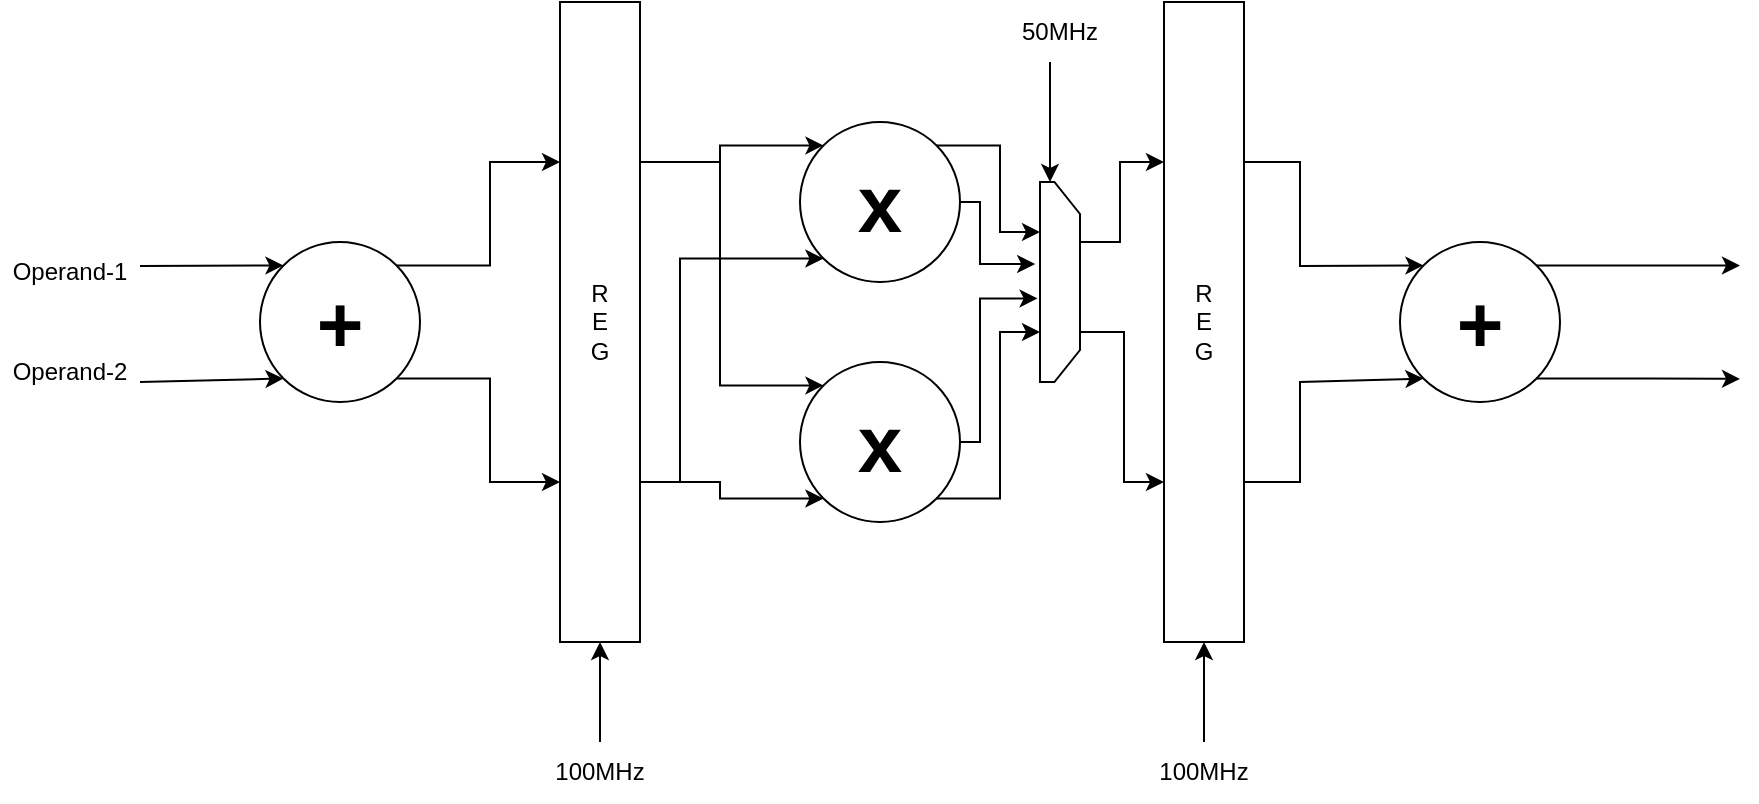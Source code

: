 <mxfile version="22.1.21" type="device">
  <diagram name="Page-1" id="ENiuN99lrxfhTGoukKS1">
    <mxGraphModel dx="637" dy="376" grid="1" gridSize="10" guides="1" tooltips="1" connect="1" arrows="1" fold="1" page="1" pageScale="1" pageWidth="1169" pageHeight="827" math="0" shadow="0">
      <root>
        <mxCell id="0" />
        <mxCell id="1" parent="0" />
        <mxCell id="byj2R7371oZGW_TDF4cE-24" style="edgeStyle=orthogonalEdgeStyle;rounded=0;orthogonalLoop=1;jettySize=auto;html=1;exitX=1;exitY=0.25;exitDx=0;exitDy=0;entryX=0;entryY=0;entryDx=0;entryDy=0;" parent="1" source="byj2R7371oZGW_TDF4cE-1" target="byj2R7371oZGW_TDF4cE-13" edge="1">
          <mxGeometry relative="1" as="geometry" />
        </mxCell>
        <mxCell id="byj2R7371oZGW_TDF4cE-25" style="edgeStyle=orthogonalEdgeStyle;rounded=0;orthogonalLoop=1;jettySize=auto;html=1;exitX=1;exitY=0.25;exitDx=0;exitDy=0;entryX=0;entryY=0;entryDx=0;entryDy=0;" parent="1" source="byj2R7371oZGW_TDF4cE-1" target="byj2R7371oZGW_TDF4cE-23" edge="1">
          <mxGeometry relative="1" as="geometry" />
        </mxCell>
        <mxCell id="byj2R7371oZGW_TDF4cE-26" style="edgeStyle=orthogonalEdgeStyle;rounded=0;orthogonalLoop=1;jettySize=auto;html=1;exitX=1;exitY=0.75;exitDx=0;exitDy=0;entryX=0;entryY=1;entryDx=0;entryDy=0;" parent="1" source="byj2R7371oZGW_TDF4cE-1" target="byj2R7371oZGW_TDF4cE-23" edge="1">
          <mxGeometry relative="1" as="geometry" />
        </mxCell>
        <mxCell id="byj2R7371oZGW_TDF4cE-27" style="edgeStyle=orthogonalEdgeStyle;rounded=0;orthogonalLoop=1;jettySize=auto;html=1;exitX=1;exitY=0.75;exitDx=0;exitDy=0;entryX=0;entryY=1;entryDx=0;entryDy=0;" parent="1" source="byj2R7371oZGW_TDF4cE-1" target="byj2R7371oZGW_TDF4cE-13" edge="1">
          <mxGeometry relative="1" as="geometry">
            <Array as="points">
              <mxPoint x="480" y="440" />
              <mxPoint x="480" y="328" />
            </Array>
          </mxGeometry>
        </mxCell>
        <mxCell id="byj2R7371oZGW_TDF4cE-1" value="R&lt;br&gt;E&lt;br&gt;G" style="rounded=0;whiteSpace=wrap;html=1;" parent="1" vertex="1">
          <mxGeometry x="420" y="200" width="40" height="320" as="geometry" />
        </mxCell>
        <mxCell id="byj2R7371oZGW_TDF4cE-3" style="edgeStyle=orthogonalEdgeStyle;rounded=0;orthogonalLoop=1;jettySize=auto;html=1;exitX=1;exitY=0;exitDx=0;exitDy=0;entryX=0;entryY=0.25;entryDx=0;entryDy=0;" parent="1" source="byj2R7371oZGW_TDF4cE-9" target="byj2R7371oZGW_TDF4cE-1" edge="1">
          <mxGeometry relative="1" as="geometry">
            <mxPoint x="349.6" y="320" as="sourcePoint" />
          </mxGeometry>
        </mxCell>
        <mxCell id="byj2R7371oZGW_TDF4cE-4" style="edgeStyle=orthogonalEdgeStyle;rounded=0;orthogonalLoop=1;jettySize=auto;html=1;exitX=1;exitY=1;exitDx=0;exitDy=0;entryX=0;entryY=0.75;entryDx=0;entryDy=0;" parent="1" source="byj2R7371oZGW_TDF4cE-9" target="byj2R7371oZGW_TDF4cE-1" edge="1">
          <mxGeometry relative="1" as="geometry">
            <mxPoint x="363.2" y="392" as="sourcePoint" />
          </mxGeometry>
        </mxCell>
        <mxCell id="byj2R7371oZGW_TDF4cE-5" value="" style="endArrow=classic;html=1;rounded=0;entryX=0;entryY=0;entryDx=0;entryDy=0;" parent="1" target="byj2R7371oZGW_TDF4cE-9" edge="1">
          <mxGeometry width="50" height="50" relative="1" as="geometry">
            <mxPoint x="210" y="332" as="sourcePoint" />
            <mxPoint x="261.9" y="340" as="targetPoint" />
          </mxGeometry>
        </mxCell>
        <mxCell id="byj2R7371oZGW_TDF4cE-6" value="" style="endArrow=classic;html=1;rounded=0;entryX=0;entryY=1;entryDx=0;entryDy=0;" parent="1" target="byj2R7371oZGW_TDF4cE-9" edge="1">
          <mxGeometry width="50" height="50" relative="1" as="geometry">
            <mxPoint x="210" y="390" as="sourcePoint" />
            <mxPoint x="282.1" y="405.0" as="targetPoint" />
          </mxGeometry>
        </mxCell>
        <mxCell id="byj2R7371oZGW_TDF4cE-7" value="Operand-1" style="text;html=1;strokeColor=none;fillColor=none;align=center;verticalAlign=middle;whiteSpace=wrap;rounded=0;" parent="1" vertex="1">
          <mxGeometry x="140" y="320" width="70" height="30" as="geometry" />
        </mxCell>
        <mxCell id="byj2R7371oZGW_TDF4cE-8" value="Operand-2" style="text;html=1;strokeColor=none;fillColor=none;align=center;verticalAlign=middle;whiteSpace=wrap;rounded=0;" parent="1" vertex="1">
          <mxGeometry x="140" y="370" width="70" height="30" as="geometry" />
        </mxCell>
        <mxCell id="byj2R7371oZGW_TDF4cE-9" value="&lt;font size=&quot;1&quot; style=&quot;&quot;&gt;&lt;b style=&quot;font-size: 40px;&quot;&gt;+&lt;/b&gt;&lt;/font&gt;" style="ellipse;whiteSpace=wrap;html=1;" parent="1" vertex="1">
          <mxGeometry x="270" y="320" width="80" height="80" as="geometry" />
        </mxCell>
        <mxCell id="byj2R7371oZGW_TDF4cE-10" value="" style="endArrow=classic;html=1;rounded=0;entryX=0.5;entryY=1;entryDx=0;entryDy=0;" parent="1" target="byj2R7371oZGW_TDF4cE-1" edge="1">
          <mxGeometry width="50" height="50" relative="1" as="geometry">
            <mxPoint x="440" y="570" as="sourcePoint" />
            <mxPoint x="440" y="530" as="targetPoint" />
          </mxGeometry>
        </mxCell>
        <mxCell id="byj2R7371oZGW_TDF4cE-48" style="edgeStyle=orthogonalEdgeStyle;rounded=0;orthogonalLoop=1;jettySize=auto;html=1;exitX=1;exitY=0;exitDx=0;exitDy=0;entryX=0.25;entryY=1;entryDx=0;entryDy=0;" parent="1" source="byj2R7371oZGW_TDF4cE-13" target="byj2R7371oZGW_TDF4cE-47" edge="1">
          <mxGeometry relative="1" as="geometry" />
        </mxCell>
        <mxCell id="byj2R7371oZGW_TDF4cE-13" value="&lt;font size=&quot;1&quot; style=&quot;&quot;&gt;&lt;b style=&quot;font-size: 40px;&quot;&gt;x&lt;/b&gt;&lt;/font&gt;" style="ellipse;whiteSpace=wrap;html=1;" parent="1" vertex="1">
          <mxGeometry x="540" y="260" width="80" height="80" as="geometry" />
        </mxCell>
        <mxCell id="byj2R7371oZGW_TDF4cE-14" value="R&lt;br&gt;E&lt;br&gt;G" style="rounded=0;whiteSpace=wrap;html=1;" parent="1" vertex="1">
          <mxGeometry x="722" y="200" width="40" height="320" as="geometry" />
        </mxCell>
        <mxCell id="byj2R7371oZGW_TDF4cE-17" value="100MHz" style="text;html=1;strokeColor=none;fillColor=none;align=center;verticalAlign=middle;whiteSpace=wrap;rounded=0;" parent="1" vertex="1">
          <mxGeometry x="410" y="570" width="60" height="30" as="geometry" />
        </mxCell>
        <mxCell id="byj2R7371oZGW_TDF4cE-20" value="" style="endArrow=classic;html=1;rounded=0;entryX=0.5;entryY=1;entryDx=0;entryDy=0;" parent="1" edge="1">
          <mxGeometry width="50" height="50" relative="1" as="geometry">
            <mxPoint x="742" y="570" as="sourcePoint" />
            <mxPoint x="742" y="520" as="targetPoint" />
          </mxGeometry>
        </mxCell>
        <mxCell id="byj2R7371oZGW_TDF4cE-21" value="100MHz" style="text;html=1;strokeColor=none;fillColor=none;align=center;verticalAlign=middle;whiteSpace=wrap;rounded=0;" parent="1" vertex="1">
          <mxGeometry x="712" y="570" width="60" height="30" as="geometry" />
        </mxCell>
        <mxCell id="byj2R7371oZGW_TDF4cE-50" style="edgeStyle=orthogonalEdgeStyle;rounded=0;orthogonalLoop=1;jettySize=auto;html=1;exitX=1;exitY=1;exitDx=0;exitDy=0;entryX=0.75;entryY=1;entryDx=0;entryDy=0;" parent="1" source="byj2R7371oZGW_TDF4cE-23" target="byj2R7371oZGW_TDF4cE-47" edge="1">
          <mxGeometry relative="1" as="geometry" />
        </mxCell>
        <mxCell id="byj2R7371oZGW_TDF4cE-23" value="&lt;font size=&quot;1&quot; style=&quot;&quot;&gt;&lt;b style=&quot;font-size: 40px;&quot;&gt;x&lt;/b&gt;&lt;/font&gt;" style="ellipse;whiteSpace=wrap;html=1;" parent="1" vertex="1">
          <mxGeometry x="540" y="380" width="80" height="80" as="geometry" />
        </mxCell>
        <mxCell id="byj2R7371oZGW_TDF4cE-35" style="edgeStyle=orthogonalEdgeStyle;rounded=0;orthogonalLoop=1;jettySize=auto;html=1;exitX=0.25;exitY=0;exitDx=0;exitDy=0;entryX=0;entryY=0.25;entryDx=0;entryDy=0;" parent="1" source="byj2R7371oZGW_TDF4cE-47" target="byj2R7371oZGW_TDF4cE-14" edge="1">
          <mxGeometry relative="1" as="geometry">
            <mxPoint x="686.4" y="322.5" as="sourcePoint" />
            <Array as="points">
              <mxPoint x="680" y="320" />
              <mxPoint x="700" y="320" />
              <mxPoint x="700" y="280" />
            </Array>
          </mxGeometry>
        </mxCell>
        <mxCell id="byj2R7371oZGW_TDF4cE-36" style="edgeStyle=orthogonalEdgeStyle;rounded=0;orthogonalLoop=1;jettySize=auto;html=1;exitX=0.75;exitY=0;exitDx=0;exitDy=0;entryX=0;entryY=0.75;entryDx=0;entryDy=0;" parent="1" source="byj2R7371oZGW_TDF4cE-47" target="byj2R7371oZGW_TDF4cE-14" edge="1">
          <mxGeometry relative="1" as="geometry">
            <mxPoint x="688.8" y="363" as="sourcePoint" />
            <Array as="points">
              <mxPoint x="702" y="365" />
              <mxPoint x="702" y="440" />
            </Array>
          </mxGeometry>
        </mxCell>
        <mxCell id="byj2R7371oZGW_TDF4cE-37" value="" style="endArrow=classic;html=1;rounded=0;entryX=0;entryY=0;entryDx=0;entryDy=0;exitX=1;exitY=0.25;exitDx=0;exitDy=0;" parent="1" source="byj2R7371oZGW_TDF4cE-14" target="byj2R7371oZGW_TDF4cE-39" edge="1">
          <mxGeometry width="50" height="50" relative="1" as="geometry">
            <mxPoint x="780" y="332" as="sourcePoint" />
            <mxPoint x="831.9" y="340" as="targetPoint" />
            <Array as="points">
              <mxPoint x="790" y="280" />
              <mxPoint x="790" y="332" />
            </Array>
          </mxGeometry>
        </mxCell>
        <mxCell id="byj2R7371oZGW_TDF4cE-38" value="" style="endArrow=classic;html=1;rounded=0;entryX=0;entryY=1;entryDx=0;entryDy=0;exitX=1;exitY=0.75;exitDx=0;exitDy=0;" parent="1" source="byj2R7371oZGW_TDF4cE-14" target="byj2R7371oZGW_TDF4cE-39" edge="1">
          <mxGeometry width="50" height="50" relative="1" as="geometry">
            <mxPoint x="780" y="390" as="sourcePoint" />
            <mxPoint x="852.1" y="405.0" as="targetPoint" />
            <Array as="points">
              <mxPoint x="790" y="440" />
              <mxPoint x="790" y="390" />
            </Array>
          </mxGeometry>
        </mxCell>
        <mxCell id="byj2R7371oZGW_TDF4cE-40" style="edgeStyle=orthogonalEdgeStyle;rounded=0;orthogonalLoop=1;jettySize=auto;html=1;exitX=1;exitY=0;exitDx=0;exitDy=0;" parent="1" source="byj2R7371oZGW_TDF4cE-39" edge="1">
          <mxGeometry relative="1" as="geometry">
            <mxPoint x="1010" y="331.778" as="targetPoint" />
          </mxGeometry>
        </mxCell>
        <mxCell id="byj2R7371oZGW_TDF4cE-41" style="edgeStyle=orthogonalEdgeStyle;rounded=0;orthogonalLoop=1;jettySize=auto;html=1;exitX=1;exitY=1;exitDx=0;exitDy=0;" parent="1" source="byj2R7371oZGW_TDF4cE-39" edge="1">
          <mxGeometry relative="1" as="geometry">
            <mxPoint x="1010" y="388.444" as="targetPoint" />
          </mxGeometry>
        </mxCell>
        <mxCell id="byj2R7371oZGW_TDF4cE-39" value="&lt;font size=&quot;1&quot; style=&quot;&quot;&gt;&lt;b style=&quot;font-size: 40px;&quot;&gt;+&lt;/b&gt;&lt;/font&gt;" style="ellipse;whiteSpace=wrap;html=1;" parent="1" vertex="1">
          <mxGeometry x="840" y="320" width="80" height="80" as="geometry" />
        </mxCell>
        <mxCell id="byj2R7371oZGW_TDF4cE-44" value="" style="endArrow=classic;html=1;rounded=0;" parent="1" edge="1">
          <mxGeometry width="50" height="50" relative="1" as="geometry">
            <mxPoint x="665" y="230" as="sourcePoint" />
            <mxPoint x="665" y="290" as="targetPoint" />
          </mxGeometry>
        </mxCell>
        <mxCell id="byj2R7371oZGW_TDF4cE-45" value="50MHz" style="text;html=1;strokeColor=none;fillColor=none;align=center;verticalAlign=middle;whiteSpace=wrap;rounded=0;" parent="1" vertex="1">
          <mxGeometry x="640" y="200" width="60" height="30" as="geometry" />
        </mxCell>
        <mxCell id="byj2R7371oZGW_TDF4cE-47" value="" style="shape=loopLimit;whiteSpace=wrap;html=1;size=16;direction=south;" parent="1" vertex="1">
          <mxGeometry x="660" y="290" width="20" height="100" as="geometry" />
        </mxCell>
        <mxCell id="byj2R7371oZGW_TDF4cE-49" style="edgeStyle=orthogonalEdgeStyle;rounded=0;orthogonalLoop=1;jettySize=auto;html=1;entryX=0.41;entryY=1.12;entryDx=0;entryDy=0;entryPerimeter=0;" parent="1" source="byj2R7371oZGW_TDF4cE-13" target="byj2R7371oZGW_TDF4cE-47" edge="1">
          <mxGeometry relative="1" as="geometry">
            <Array as="points">
              <mxPoint x="630" y="300" />
              <mxPoint x="630" y="331" />
            </Array>
          </mxGeometry>
        </mxCell>
        <mxCell id="byj2R7371oZGW_TDF4cE-51" style="edgeStyle=orthogonalEdgeStyle;rounded=0;orthogonalLoop=1;jettySize=auto;html=1;exitX=1;exitY=0.5;exitDx=0;exitDy=0;entryX=0.582;entryY=1.06;entryDx=0;entryDy=0;entryPerimeter=0;" parent="1" source="byj2R7371oZGW_TDF4cE-23" target="byj2R7371oZGW_TDF4cE-47" edge="1">
          <mxGeometry relative="1" as="geometry">
            <Array as="points">
              <mxPoint x="630" y="420" />
              <mxPoint x="630" y="348" />
            </Array>
          </mxGeometry>
        </mxCell>
      </root>
    </mxGraphModel>
  </diagram>
</mxfile>
